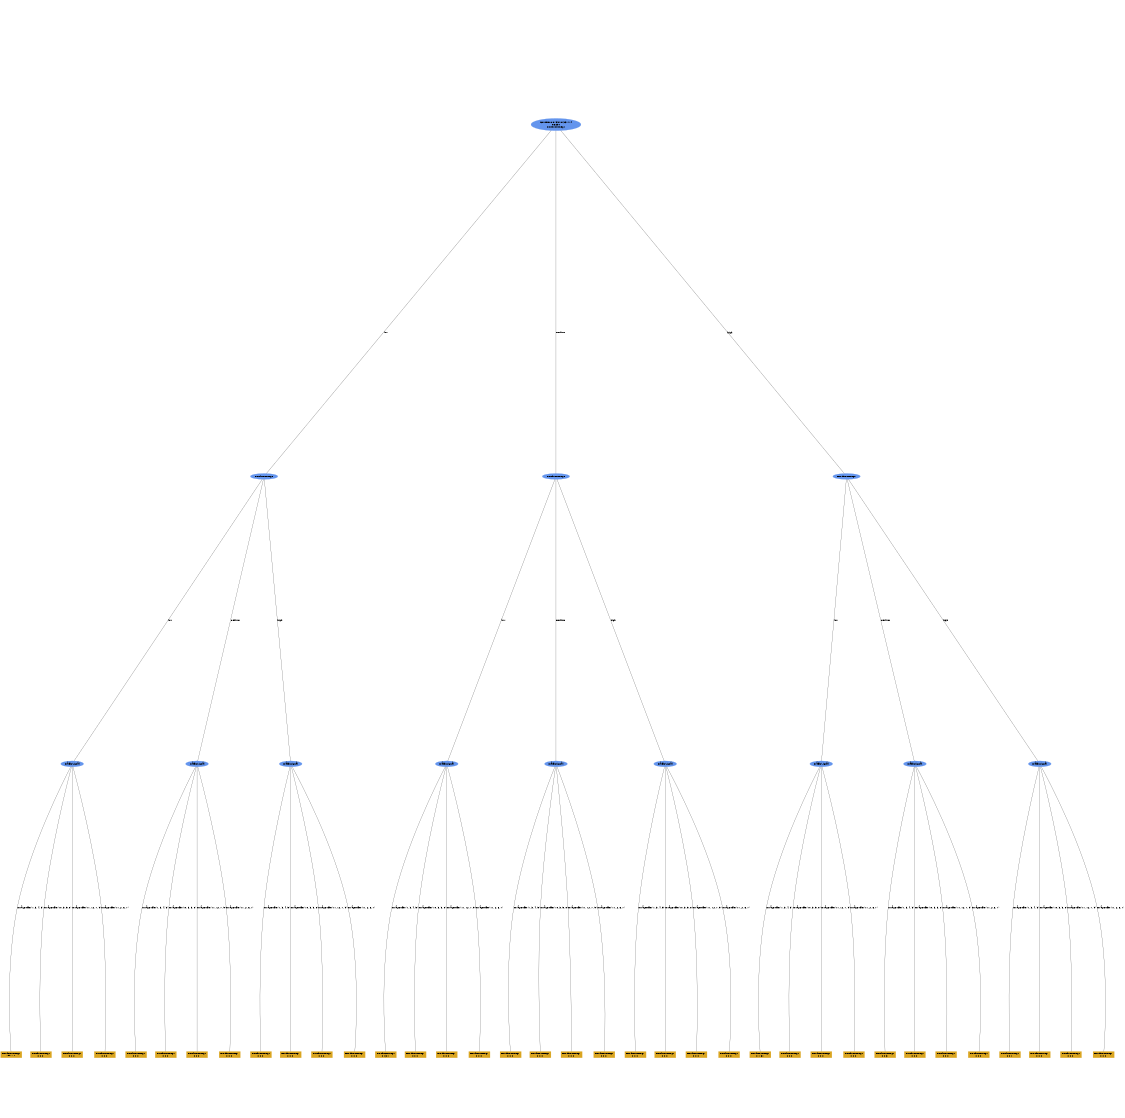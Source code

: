 digraph "DD" {
size = "7.5,10"
ratio=1.0;
center = true;
edge [dir = none];
{ rank = same; node [shape=ellipse, style=filled, color=cornflowerblue];"26013" [label="score=800.8739781331714\nN=250\nNorth_out_seg1"];}
{ rank = same; node [shape=ellipse, style=filled, color=cornflowerblue];"26026" [label="North_out_seg0"];}
{ rank = same; node [shape=ellipse, style=filled, color=cornflowerblue];"26039" [label="North_out_seg0"];}
{ rank = same; node [shape=ellipse, style=filled, color=cornflowerblue];"26052" [label="North_out_seg0"];}
{ rank = same; node [shape=ellipse, style=filled, color=cornflowerblue];"26061" [label="TrafficSignal"];}
{ rank = same; node [shape=ellipse, style=filled, color=cornflowerblue];"26071" [label="TrafficSignal"];}
{ rank = same; node [shape=ellipse, style=filled, color=cornflowerblue];"26081" [label="TrafficSignal"];}
{ rank = same; node [shape=ellipse, style=filled, color=cornflowerblue];"26091" [label="TrafficSignal"];}
{ rank = same; node [shape=ellipse, style=filled, color=cornflowerblue];"26101" [label="TrafficSignal"];}
{ rank = same; node [shape=ellipse, style=filled, color=cornflowerblue];"26111" [label="TrafficSignal"];}
{ rank = same; node [shape=ellipse, style=filled, color=cornflowerblue];"26121" [label="TrafficSignal"];}
{ rank = same; node [shape=ellipse, style=filled, color=cornflowerblue];"26131" [label="TrafficSignal"];}
{ rank = same; node [shape=ellipse, style=filled, color=cornflowerblue];"26141" [label="TrafficSignal"];}
{ rank = same; node [shape=box, style=filled, color=goldenrod];"26062" [label="North_out_seg1\n199 1 0 "];}
{ rank = same; node [shape=box, style=filled, color=goldenrod];"26063" [label="North_out_seg1\n0 0 0 "];}
{ rank = same; node [shape=box, style=filled, color=goldenrod];"26064" [label="North_out_seg1\n0 0 0 "];}
{ rank = same; node [shape=box, style=filled, color=goldenrod];"26065" [label="North_out_seg1\n0 0 0 "];}
{ rank = same; node [shape=box, style=filled, color=goldenrod];"26072" [label="North_out_seg1\n0 0 0 "];}
{ rank = same; node [shape=box, style=filled, color=goldenrod];"26073" [label="North_out_seg1\n0 0 0 "];}
{ rank = same; node [shape=box, style=filled, color=goldenrod];"26074" [label="North_out_seg1\n0 0 0 "];}
{ rank = same; node [shape=box, style=filled, color=goldenrod];"26075" [label="North_out_seg1\n0 0 0 "];}
{ rank = same; node [shape=box, style=filled, color=goldenrod];"26082" [label="North_out_seg1\n0 0 0 "];}
{ rank = same; node [shape=box, style=filled, color=goldenrod];"26083" [label="North_out_seg1\n0 0 0 "];}
{ rank = same; node [shape=box, style=filled, color=goldenrod];"26084" [label="North_out_seg1\n0 0 0 "];}
{ rank = same; node [shape=box, style=filled, color=goldenrod];"26085" [label="North_out_seg1\n0 0 0 "];}
{ rank = same; node [shape=box, style=filled, color=goldenrod];"26092" [label="North_out_seg1\n0 13 1 "];}
{ rank = same; node [shape=box, style=filled, color=goldenrod];"26093" [label="North_out_seg1\n0 0 0 "];}
{ rank = same; node [shape=box, style=filled, color=goldenrod];"26094" [label="North_out_seg1\n0 0 0 "];}
{ rank = same; node [shape=box, style=filled, color=goldenrod];"26095" [label="North_out_seg1\n0 0 0 "];}
{ rank = same; node [shape=box, style=filled, color=goldenrod];"26102" [label="North_out_seg1\n0 0 0 "];}
{ rank = same; node [shape=box, style=filled, color=goldenrod];"26103" [label="North_out_seg1\n0 0 0 "];}
{ rank = same; node [shape=box, style=filled, color=goldenrod];"26104" [label="North_out_seg1\n0 0 0 "];}
{ rank = same; node [shape=box, style=filled, color=goldenrod];"26105" [label="North_out_seg1\n0 0 0 "];}
{ rank = same; node [shape=box, style=filled, color=goldenrod];"26112" [label="North_out_seg1\n0 0 0 "];}
{ rank = same; node [shape=box, style=filled, color=goldenrod];"26113" [label="North_out_seg1\n0 0 0 "];}
{ rank = same; node [shape=box, style=filled, color=goldenrod];"26114" [label="North_out_seg1\n0 0 0 "];}
{ rank = same; node [shape=box, style=filled, color=goldenrod];"26115" [label="North_out_seg1\n0 0 0 "];}
{ rank = same; node [shape=box, style=filled, color=goldenrod];"26122" [label="North_out_seg1\n0 1 31 "];}
{ rank = same; node [shape=box, style=filled, color=goldenrod];"26123" [label="North_out_seg1\n0 0 0 "];}
{ rank = same; node [shape=box, style=filled, color=goldenrod];"26124" [label="North_out_seg1\n0 0 0 "];}
{ rank = same; node [shape=box, style=filled, color=goldenrod];"26125" [label="North_out_seg1\n0 0 0 "];}
{ rank = same; node [shape=box, style=filled, color=goldenrod];"26132" [label="North_out_seg1\n0 0 3 "];}
{ rank = same; node [shape=box, style=filled, color=goldenrod];"26133" [label="North_out_seg1\n0 0 0 "];}
{ rank = same; node [shape=box, style=filled, color=goldenrod];"26134" [label="North_out_seg1\n0 0 0 "];}
{ rank = same; node [shape=box, style=filled, color=goldenrod];"26135" [label="North_out_seg1\n0 0 0 "];}
{ rank = same; node [shape=box, style=filled, color=goldenrod];"26142" [label="North_out_seg1\n0 0 1 "];}
{ rank = same; node [shape=box, style=filled, color=goldenrod];"26143" [label="North_out_seg1\n0 0 0 "];}
{ rank = same; node [shape=box, style=filled, color=goldenrod];"26144" [label="North_out_seg1\n0 0 0 "];}
{ rank = same; node [shape=box, style=filled, color=goldenrod];"26145" [label="North_out_seg1\n0 0 0 "];}
"26013" -> "26026" [label = "low"];
"26013" -> "26039" [label = "medium"];
"26013" -> "26052" [label = "high"];
"26026" -> "26061" [label = "low"];
"26026" -> "26071" [label = "medium"];
"26026" -> "26081" [label = "high"];
"26039" -> "26091" [label = "low"];
"26039" -> "26101" [label = "medium"];
"26039" -> "26111" [label = "high"];
"26052" -> "26121" [label = "low"];
"26052" -> "26131" [label = "medium"];
"26052" -> "26141" [label = "high"];
"26061" -> "26062" [label = "ArrayBuffer(1, 3, 4, 5)"];
"26061" -> "26063" [label = "ArrayBuffer(10, 3, 5, 8)"];
"26061" -> "26064" [label = "ArrayBuffer(11, 12, 7, 9)"];
"26061" -> "26065" [label = "ArrayBuffer(11, 2, 6, 7)"];
"26071" -> "26072" [label = "ArrayBuffer(1, 3, 4, 5)"];
"26071" -> "26073" [label = "ArrayBuffer(10, 3, 5, 8)"];
"26071" -> "26074" [label = "ArrayBuffer(11, 12, 7, 9)"];
"26071" -> "26075" [label = "ArrayBuffer(11, 2, 6, 7)"];
"26081" -> "26082" [label = "ArrayBuffer(1, 3, 4, 5)"];
"26081" -> "26083" [label = "ArrayBuffer(10, 3, 5, 8)"];
"26081" -> "26084" [label = "ArrayBuffer(11, 12, 7, 9)"];
"26081" -> "26085" [label = "ArrayBuffer(11, 2, 6, 7)"];
"26091" -> "26092" [label = "ArrayBuffer(1, 3, 4, 5)"];
"26091" -> "26093" [label = "ArrayBuffer(10, 3, 5, 8)"];
"26091" -> "26094" [label = "ArrayBuffer(11, 12, 7, 9)"];
"26091" -> "26095" [label = "ArrayBuffer(11, 2, 6, 7)"];
"26101" -> "26102" [label = "ArrayBuffer(1, 3, 4, 5)"];
"26101" -> "26103" [label = "ArrayBuffer(10, 3, 5, 8)"];
"26101" -> "26104" [label = "ArrayBuffer(11, 12, 7, 9)"];
"26101" -> "26105" [label = "ArrayBuffer(11, 2, 6, 7)"];
"26111" -> "26112" [label = "ArrayBuffer(1, 3, 4, 5)"];
"26111" -> "26113" [label = "ArrayBuffer(10, 3, 5, 8)"];
"26111" -> "26114" [label = "ArrayBuffer(11, 12, 7, 9)"];
"26111" -> "26115" [label = "ArrayBuffer(11, 2, 6, 7)"];
"26121" -> "26122" [label = "ArrayBuffer(1, 3, 4, 5)"];
"26121" -> "26123" [label = "ArrayBuffer(10, 3, 5, 8)"];
"26121" -> "26124" [label = "ArrayBuffer(11, 12, 7, 9)"];
"26121" -> "26125" [label = "ArrayBuffer(11, 2, 6, 7)"];
"26131" -> "26132" [label = "ArrayBuffer(1, 3, 4, 5)"];
"26131" -> "26133" [label = "ArrayBuffer(10, 3, 5, 8)"];
"26131" -> "26134" [label = "ArrayBuffer(11, 12, 7, 9)"];
"26131" -> "26135" [label = "ArrayBuffer(11, 2, 6, 7)"];
"26141" -> "26142" [label = "ArrayBuffer(1, 3, 4, 5)"];
"26141" -> "26143" [label = "ArrayBuffer(10, 3, 5, 8)"];
"26141" -> "26144" [label = "ArrayBuffer(11, 12, 7, 9)"];
"26141" -> "26145" [label = "ArrayBuffer(11, 2, 6, 7)"];

}